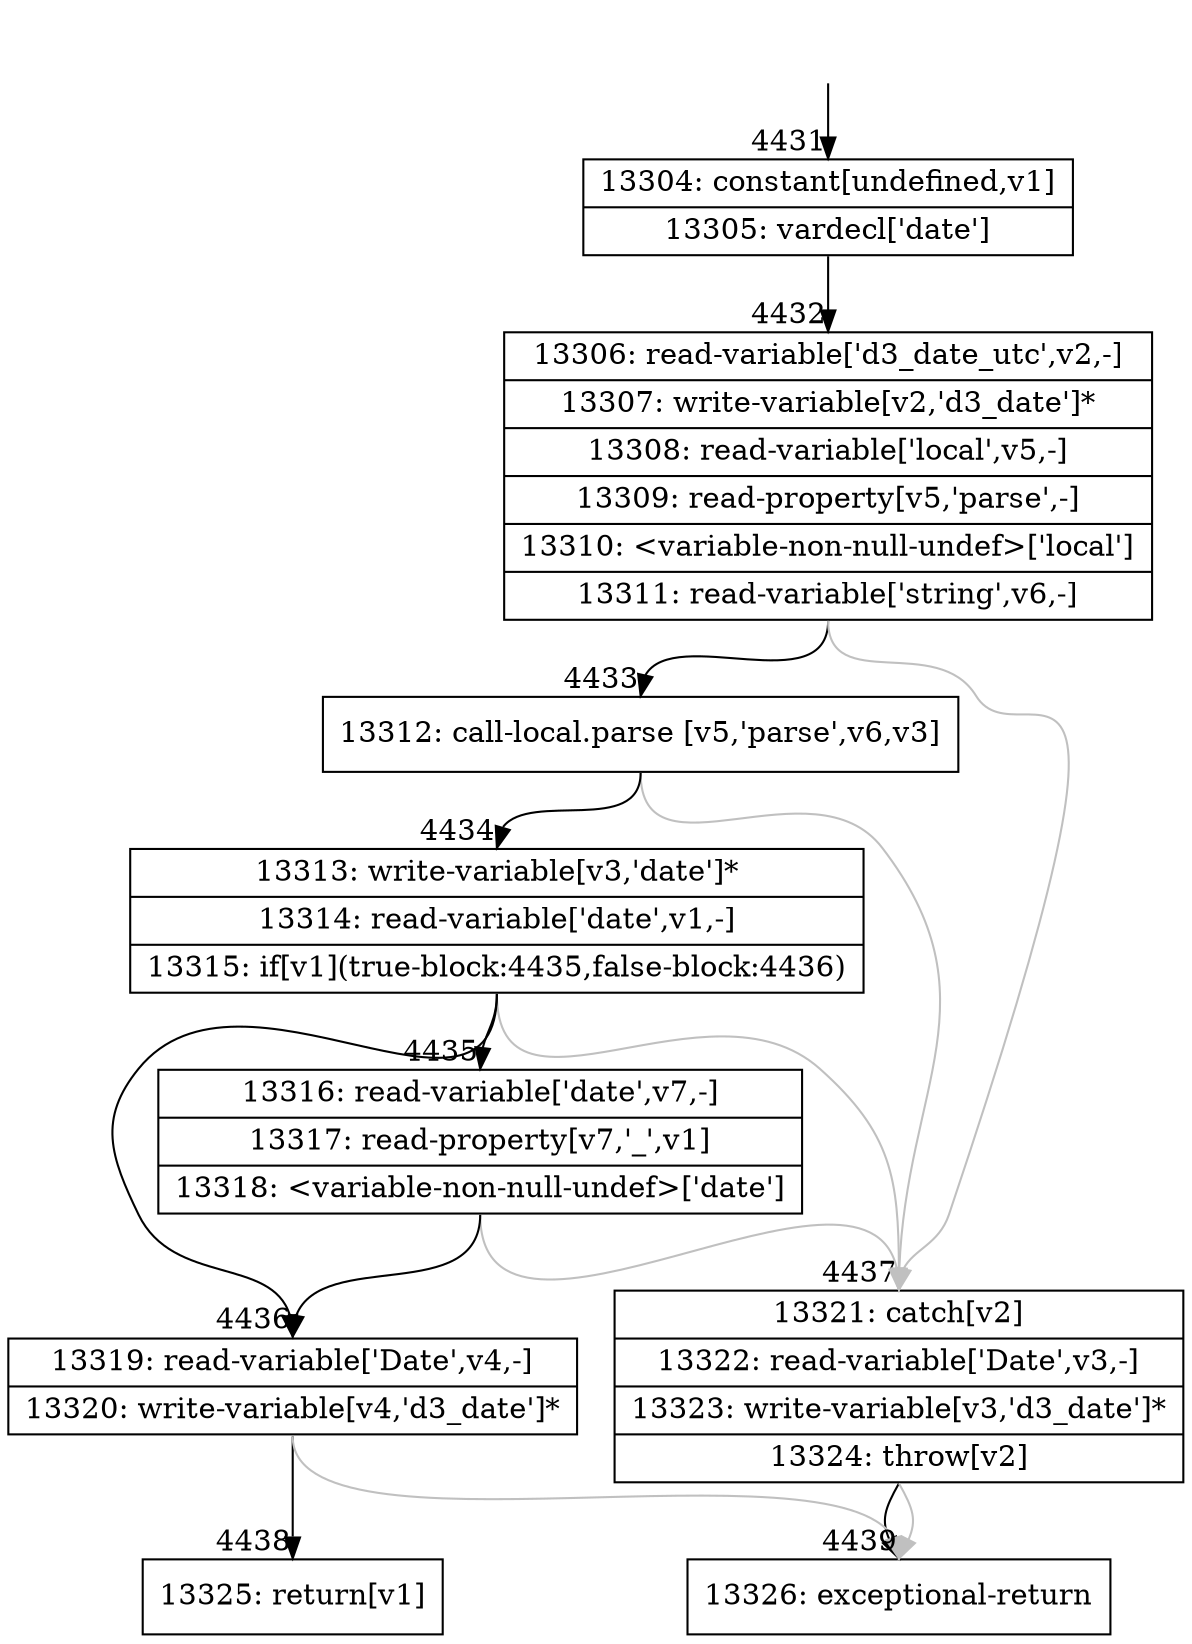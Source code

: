 digraph {
rankdir="TD"
BB_entry410[shape=none,label=""];
BB_entry410 -> BB4431 [tailport=s, headport=n, headlabel="    4431"]
BB4431 [shape=record label="{13304: constant[undefined,v1]|13305: vardecl['date']}" ] 
BB4431 -> BB4432 [tailport=s, headport=n, headlabel="      4432"]
BB4432 [shape=record label="{13306: read-variable['d3_date_utc',v2,-]|13307: write-variable[v2,'d3_date']*|13308: read-variable['local',v5,-]|13309: read-property[v5,'parse',-]|13310: \<variable-non-null-undef\>['local']|13311: read-variable['string',v6,-]}" ] 
BB4432 -> BB4433 [tailport=s, headport=n, headlabel="      4433"]
BB4432 -> BB4437 [tailport=s, headport=n, color=gray, headlabel="      4437"]
BB4433 [shape=record label="{13312: call-local.parse [v5,'parse',v6,v3]}" ] 
BB4433 -> BB4434 [tailport=s, headport=n, headlabel="      4434"]
BB4433 -> BB4437 [tailport=s, headport=n, color=gray]
BB4434 [shape=record label="{13313: write-variable[v3,'date']*|13314: read-variable['date',v1,-]|13315: if[v1](true-block:4435,false-block:4436)}" ] 
BB4434 -> BB4436 [tailport=s, headport=n, headlabel="      4436"]
BB4434 -> BB4435 [tailport=s, headport=n, headlabel="      4435"]
BB4434 -> BB4437 [tailport=s, headport=n, color=gray]
BB4435 [shape=record label="{13316: read-variable['date',v7,-]|13317: read-property[v7,'_',v1]|13318: \<variable-non-null-undef\>['date']}" ] 
BB4435 -> BB4436 [tailport=s, headport=n]
BB4435 -> BB4437 [tailport=s, headport=n, color=gray]
BB4436 [shape=record label="{13319: read-variable['Date',v4,-]|13320: write-variable[v4,'d3_date']*}" ] 
BB4436 -> BB4438 [tailport=s, headport=n, headlabel="      4438"]
BB4436 -> BB4439 [tailport=s, headport=n, color=gray, headlabel="      4439"]
BB4437 [shape=record label="{13321: catch[v2]|13322: read-variable['Date',v3,-]|13323: write-variable[v3,'d3_date']*|13324: throw[v2]}" ] 
BB4437 -> BB4439 [tailport=s, headport=n]
BB4437 -> BB4439 [tailport=s, headport=n, color=gray]
BB4438 [shape=record label="{13325: return[v1]}" ] 
BB4439 [shape=record label="{13326: exceptional-return}" ] 
//#$~ 2582
}

